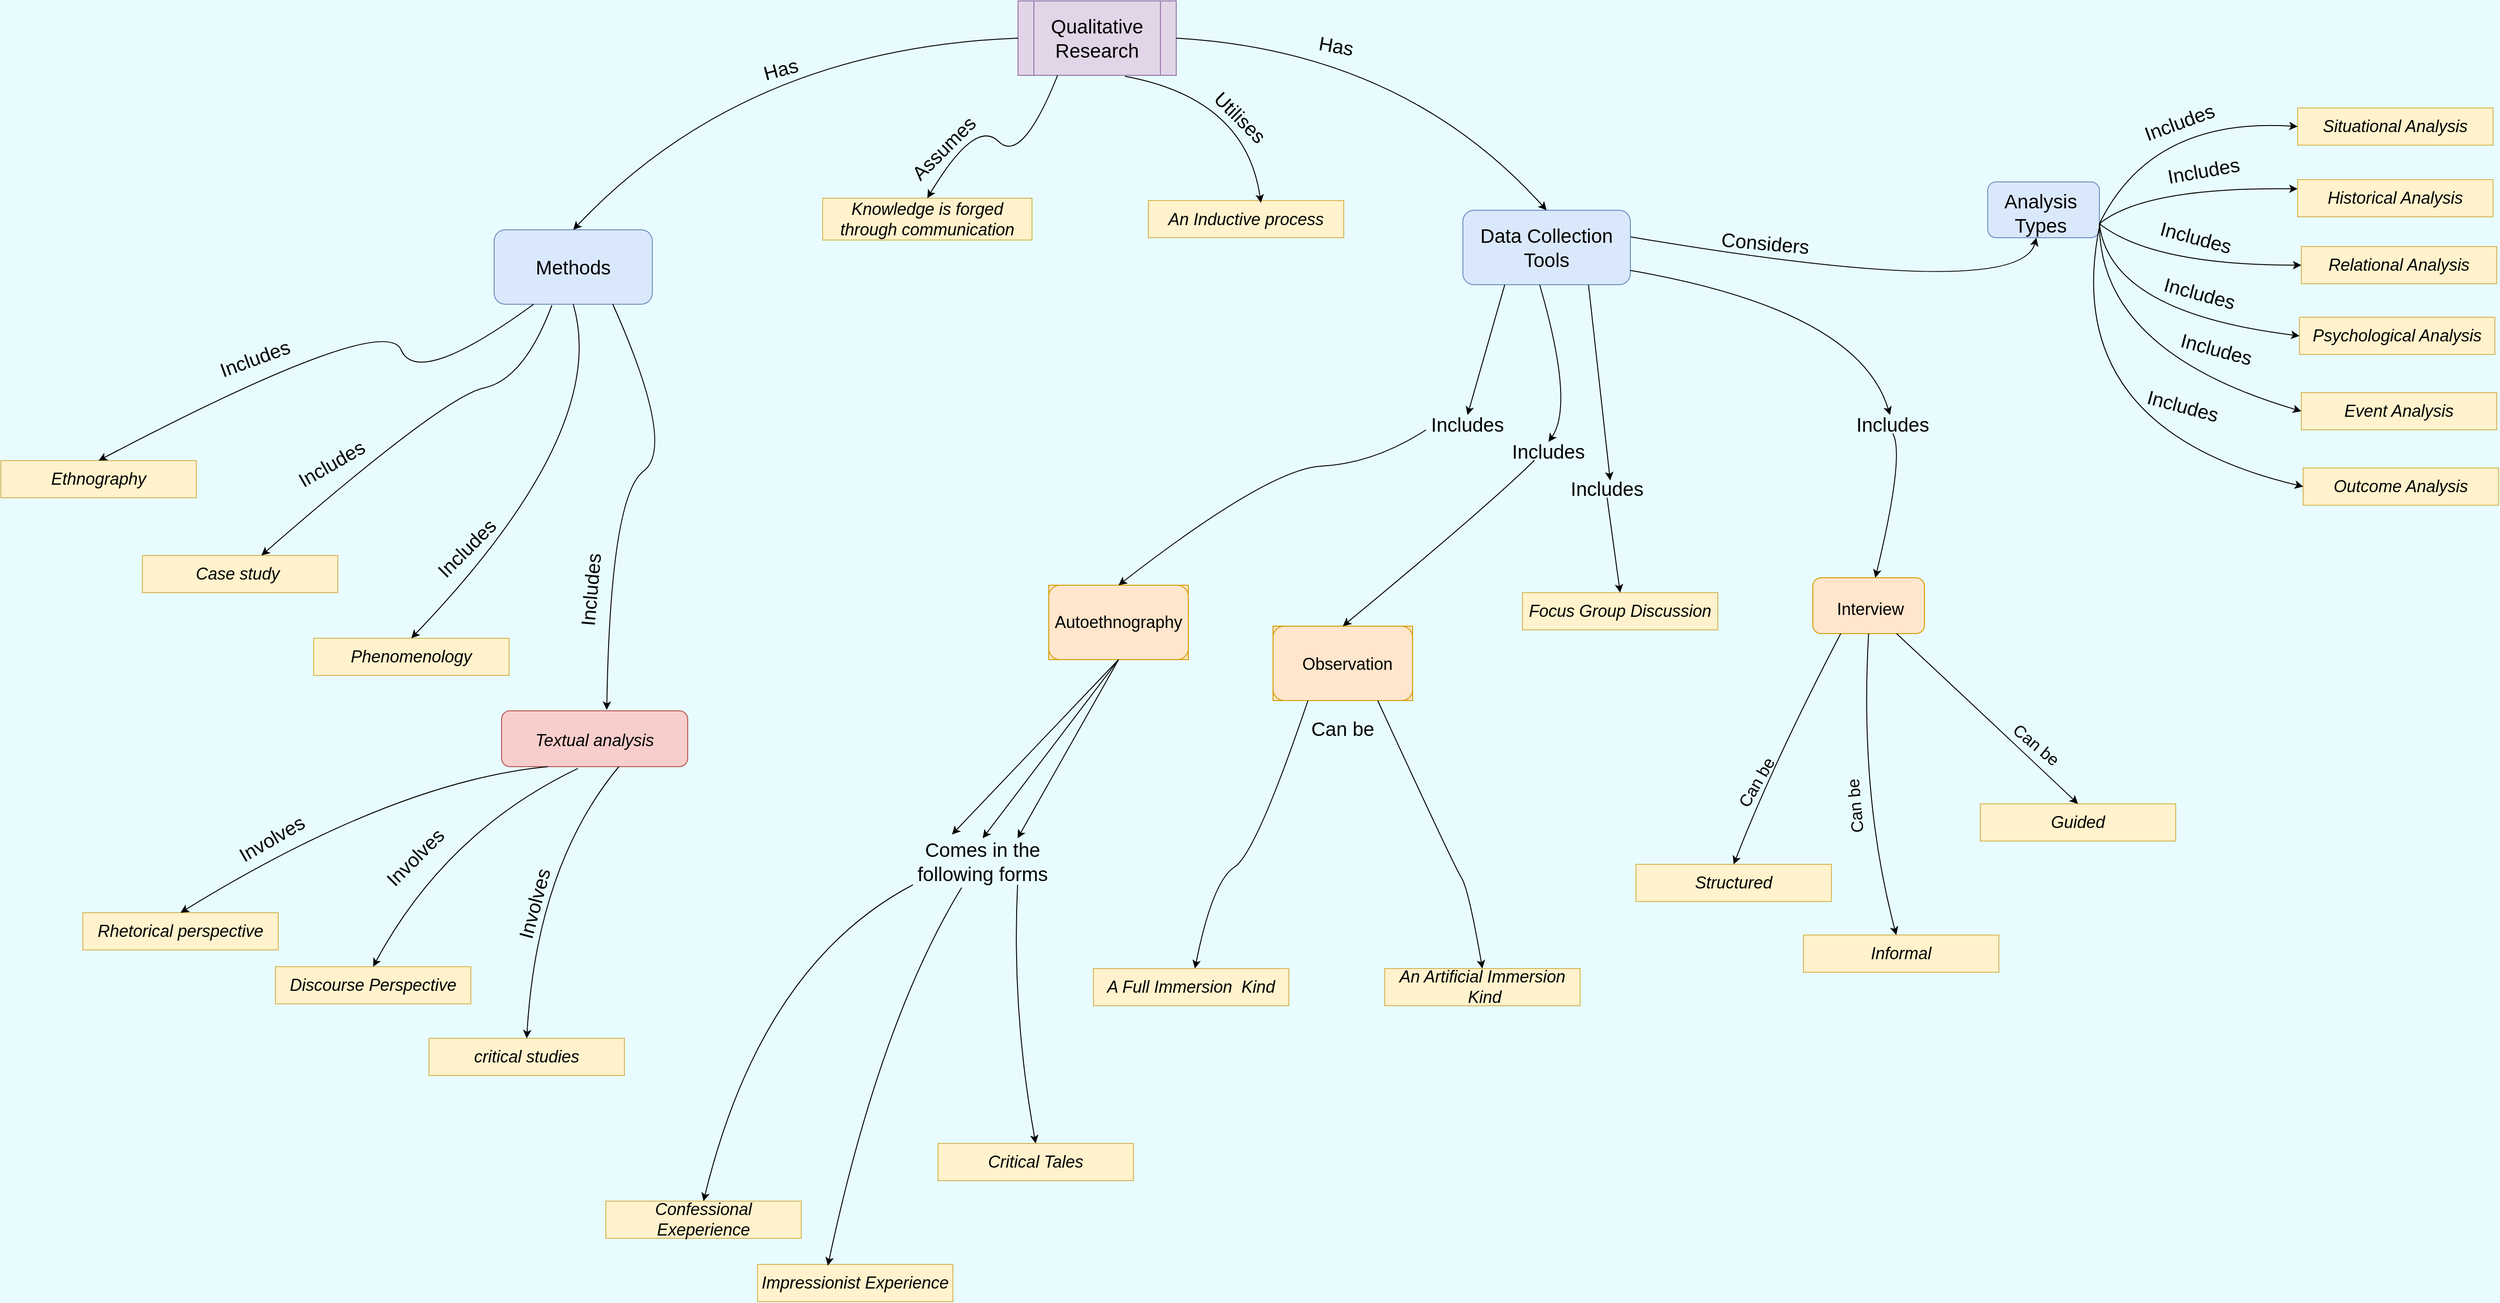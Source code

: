 <mxfile version="13.8.0" type="github">
  <diagram id="prtHgNgQTEPvFCAcTncT" name="Page-1">
    <mxGraphModel dx="3903" dy="2691" grid="0" gridSize="10" guides="1" tooltips="1" connect="1" arrows="1" fold="1" page="0" pageScale="1" pageWidth="827" pageHeight="1169" background="#E8FCFF" math="0" shadow="0">
      <root>
        <mxCell id="0" />
        <mxCell id="1" parent="0" />
        <mxCell id="x7IokjgZ8j4M0tge7vjj-8" value="&lt;font style=&quot;font-size: 21px;&quot;&gt;Has&lt;/font&gt;" style="text;html=1;align=center;verticalAlign=middle;whiteSpace=wrap;rounded=0;fontSize=21;rotation=-15;" vertex="1" parent="1">
          <mxGeometry x="-152" y="-447" width="40" height="20" as="geometry" />
        </mxCell>
        <mxCell id="x7IokjgZ8j4M0tge7vjj-9" value="&lt;font style=&quot;font-size: 21px;&quot;&gt;Has&lt;/font&gt;" style="text;html=1;align=center;verticalAlign=middle;whiteSpace=wrap;rounded=0;fontSize=21;rotation=10;" vertex="1" parent="1">
          <mxGeometry x="445" y="-472" width="40" height="20" as="geometry" />
        </mxCell>
        <mxCell id="x7IokjgZ8j4M0tge7vjj-19" value="&lt;font style=&quot;font-size: 21px;&quot;&gt;Assumes&lt;/font&gt;" style="text;html=1;align=center;verticalAlign=middle;whiteSpace=wrap;rounded=0;fontSize=21;rotation=-45;" vertex="1" parent="1">
          <mxGeometry x="3" y="-362" width="80" height="20" as="geometry" />
        </mxCell>
        <mxCell id="x7IokjgZ8j4M0tge7vjj-20" value="&lt;font style=&quot;font-size: 18px&quot;&gt;&lt;i&gt;Knowledge is forged &lt;br&gt;through&amp;nbsp;communication&lt;/i&gt;&lt;/font&gt;" style="text;html=1;strokeColor=#d6b656;fillColor=#fff2cc;align=center;verticalAlign=middle;whiteSpace=wrap;rounded=0;" vertex="1" parent="1">
          <mxGeometry x="-87" y="-298" width="225" height="45" as="geometry" />
        </mxCell>
        <mxCell id="x7IokjgZ8j4M0tge7vjj-23" value="&lt;font style=&quot;font-size: 21px;&quot;&gt;Utilises&lt;/font&gt;" style="text;html=1;align=center;verticalAlign=middle;whiteSpace=wrap;rounded=0;fontSize=21;rotation=45;" vertex="1" parent="1">
          <mxGeometry x="327" y="-395" width="70" height="20" as="geometry" />
        </mxCell>
        <mxCell id="x7IokjgZ8j4M0tge7vjj-24" value="&lt;font style=&quot;font-size: 18px;&quot;&gt;An Inductive process&lt;/font&gt;" style="text;html=1;strokeColor=#d6b656;fillColor=#fff2cc;align=center;verticalAlign=middle;whiteSpace=wrap;rounded=0;fontStyle=2;fontSize=18;" vertex="1" parent="1">
          <mxGeometry x="263" y="-295.5" width="210" height="40" as="geometry" />
        </mxCell>
        <mxCell id="x7IokjgZ8j4M0tge7vjj-25" value="&lt;font style=&quot;font-size: 18px&quot;&gt;Situational Analysis&lt;/font&gt;&lt;span style=&quot;color: rgba(0 , 0 , 0 , 0) ; font-family: monospace ; font-size: 0px ; font-style: normal&quot;&gt;%3CmxGraphModel%3E%3Croot%3E%3CmxCell%20id%3D%220%22%2F%3E%3CmxCell%20id%3D%221%22%20parent%3D%220%22%2F%3E%3CmxCell%20id%3D%222%22%20value%3D%22%26lt%3Bfont%20style%3D%26quot%3Bfont-size%3A%2018px%3B%26quot%3B%26gt%3BAn%20Inductive%20process%26lt%3B%2Ffont%26gt%3B%22%20style%3D%22text%3Bhtml%3D1%3BstrokeColor%3D%23d6b656%3BfillColor%3D%23fff2cc%3Balign%3Dcenter%3BverticalAlign%3Dmiddle%3BwhiteSpace%3Dwrap%3Brounded%3D0%3BfontStyle%3D2%3BfontSize%3D18%3B%22%20vertex%3D%221%22%20parent%3D%221%22%3E%3CmxGeometry%20x%3D%22580%22%20y%3D%22-125%22%20width%3D%22210%22%20height%3D%2240%22%20as%3D%22geometry%22%2F%3E%3C%2FmxCell%3E%3C%2Froot%3E%3C%2FmxGraphModel%3E&lt;/span&gt;" style="text;html=1;strokeColor=#d6b656;fillColor=#fff2cc;align=center;verticalAlign=middle;whiteSpace=wrap;rounded=0;fontStyle=2;fontSize=18;" vertex="1" parent="1">
          <mxGeometry x="1498" y="-395" width="210" height="40" as="geometry" />
        </mxCell>
        <mxCell id="x7IokjgZ8j4M0tge7vjj-26" value="&lt;font style=&quot;font-size: 18px&quot;&gt;Historical Analysis&lt;/font&gt;&lt;span style=&quot;color: rgba(0 , 0 , 0 , 0) ; font-family: monospace ; font-size: 0px ; font-style: normal&quot;&gt;%3CmxGraphModel%3E%3Croot%3E%3CmxCell%20id%3D%220%22%2F%3E%3CmxCell%20id%3D%221%22%20parent%3D%220%22%2F%3E%3CmxCell%20id%3D%222%22%20value%3D%22%26lt%3Bfont%20style%3D%26quot%3Bfont-size%3A%2018px%3B%26quot%3B%26gt%3BAn%20Inductive%20process%26lt%3B%2Ffont%26gt%3B%22%20style%3D%22text%3Bhtml%3D1%3BstrokeColor%3D%23d6b656%3BfillColor%3D%23fff2cc%3Balign%3Dcenter%3BverticalAlign%3Dmiddle%3BwhiteSpace%3Dwrap%3Brounded%3D0%3BfontStyle%3D2%3BfontSize%3D18%3B%22%20vertex%3D%221%22%20parent%3D%221%22%3E%3CmxGeometry%20x%3D%22580%22%20y%3D%22-125%22%20width%3D%22210%22%20height%3D%2240%22%20as%3D%22geometry%22%2F%3E%3C%2FmxCell%3E%3C%2Froot%3E%3C%2FmxGraphModel%3E&lt;/span&gt;" style="text;html=1;strokeColor=#d6b656;fillColor=#fff2cc;align=center;verticalAlign=middle;whiteSpace=wrap;rounded=0;fontStyle=2;fontSize=18;" vertex="1" parent="1">
          <mxGeometry x="1498" y="-318" width="210" height="40" as="geometry" />
        </mxCell>
        <mxCell id="x7IokjgZ8j4M0tge7vjj-27" value="&lt;font style=&quot;font-size: 18px&quot;&gt;Relational Analysis&lt;/font&gt;&lt;span style=&quot;color: rgba(0 , 0 , 0 , 0) ; font-family: monospace ; font-size: 0px ; font-style: normal&quot;&gt;%3CmxGraphModel%3E%3Croot%3E%3CmxCell%20id%3D%220%22%2F%3E%3CmxCell%20id%3D%221%22%20parent%3D%220%22%2F%3E%3CmxCell%20id%3D%222%22%20value%3D%22%26lt%3Bfont%20style%3D%26quot%3Bfont-size%3A%2018px%3B%26quot%3B%26gt%3BAn%20Inductive%20process%26lt%3B%2Ffont%26gt%3B%22%20style%3D%22text%3Bhtml%3D1%3BstrokeColor%3D%23d6b656%3BfillColor%3D%23fff2cc%3Balign%3Dcenter%3BverticalAlign%3Dmiddle%3BwhiteSpace%3Dwrap%3Brounded%3D0%3BfontStyle%3D2%3BfontSize%3D18%3B%22%20vertex%3D%221%22%20parent%3D%221%22%3E%3CmxGeometry%20x%3D%22580%22%20y%3D%22-125%22%20width%3D%22210%22%20height%3D%2240%22%20as%3D%22geometry%22%2F%3E%3C%2FmxCell%3E%3C%2Froot%3E%3C%2FmxGraphModel%3E&lt;/span&gt;" style="text;html=1;strokeColor=#d6b656;fillColor=#fff2cc;align=center;verticalAlign=middle;whiteSpace=wrap;rounded=0;fontStyle=2;fontSize=18;" vertex="1" parent="1">
          <mxGeometry x="1502" y="-246" width="210" height="40" as="geometry" />
        </mxCell>
        <mxCell id="x7IokjgZ8j4M0tge7vjj-28" value="&lt;font style=&quot;font-size: 18px&quot;&gt;Psychological Analysis&lt;/font&gt;&lt;span style=&quot;color: rgba(0 , 0 , 0 , 0) ; font-family: monospace ; font-size: 0px ; font-style: normal&quot;&gt;%3CmxGraphModel%3E%3Croot%3E%3CmxCell%20id%3D%220%22%2F%3E%3CmxCell%20id%3D%221%22%20parent%3D%220%22%2F%3E%3CmxCell%20id%3D%222%22%20value%3D%22%26lt%3Bfont%20style%3D%26quot%3Bfont-size%3A%2018px%3B%26quot%3B%26gt%3BAn%20Inductive%20process%26lt%3B%2Ffont%26gt%3B%22%20style%3D%22text%3Bhtml%3D1%3BstrokeColor%3D%23d6b656%3BfillColor%3D%23fff2cc%3Balign%3Dcenter%3BverticalAlign%3Dmiddle%3BwhiteSpace%3Dwrap%3Brounded%3D0%3BfontStyle%3D2%3BfontSize%3D18%3B%22%20vertex%3D%221%22%20parent%3D%221%22%3E%3CmxGeometry%20x%3D%22580%22%20y%3D%22-125%22%20width%3D%22210%22%20height%3D%2240%22%20as%3D%22geometry%22%2F%3E%3C%2FmxCell%3E%3C%2Froot%3E%3C%2FmxGraphModel%3E&lt;/span&gt;" style="text;html=1;strokeColor=#d6b656;fillColor=#fff2cc;align=center;verticalAlign=middle;whiteSpace=wrap;rounded=0;fontStyle=2;fontSize=18;" vertex="1" parent="1">
          <mxGeometry x="1500" y="-170" width="210" height="40" as="geometry" />
        </mxCell>
        <mxCell id="x7IokjgZ8j4M0tge7vjj-33" value="&lt;font style=&quot;font-size: 21px;&quot;&gt;Considers&lt;/font&gt;" style="text;html=1;align=center;verticalAlign=middle;whiteSpace=wrap;rounded=0;fontSize=21;rotation=5;" vertex="1" parent="1">
          <mxGeometry x="881" y="-260" width="90" height="20" as="geometry" />
        </mxCell>
        <mxCell id="x7IokjgZ8j4M0tge7vjj-35" value="&lt;font style=&quot;font-size: 18px&quot;&gt;Event Analysis&lt;/font&gt;&lt;span style=&quot;color: rgba(0 , 0 , 0 , 0) ; font-family: monospace ; font-size: 0px ; font-style: normal&quot;&gt;%3CmxGraphModel%3E%3Croot%3E%3CmxCell%20id%3D%220%22%2F%3E%3CmxCell%20id%3D%221%22%20parent%3D%220%22%2F%3E%3CmxCell%20id%3D%222%22%20value%3D%22%26lt%3Bfont%20style%3D%26quot%3Bfont-size%3A%2018px%3B%26quot%3B%26gt%3BAn%20Inductive%20process%26lt%3B%2Ffont%26gt%3B%22%20style%3D%22text%3Bhtml%3D1%3BstrokeColor%3D%23d6b656%3BfillColor%3D%23fff2cc%3Balign%3Dcenter%3BverticalAlign%3Dmiddle%3BwhiteSpace%3Dwrap%3Brounded%3D0%3BfontStyle%3D2%3BfontSize%3D18%3B%22%20vertex%3D%221%22%20parent%3D%221%22%3E%3CmxGeometry%20x%3D%22580%22%20y%3D%22-125%22%20width%3D%22210%22%20height%3D%2240%22%20as%3D%22geometry%22%2F%3E%3C%2FmxCell%3E%3C%2Froot%3E%3C%2FmxGraphModel%3E&lt;/span&gt;" style="text;html=1;strokeColor=#d6b656;fillColor=#fff2cc;align=center;verticalAlign=middle;whiteSpace=wrap;rounded=0;fontStyle=2;fontSize=18;" vertex="1" parent="1">
          <mxGeometry x="1502" y="-89" width="210" height="40" as="geometry" />
        </mxCell>
        <mxCell id="x7IokjgZ8j4M0tge7vjj-36" value="&lt;font style=&quot;font-size: 18px&quot;&gt;Outcome Analysis&lt;/font&gt;&lt;span style=&quot;color: rgba(0 , 0 , 0 , 0) ; font-family: monospace ; font-size: 0px ; font-style: normal&quot;&gt;%3CmxGraphModel%3E%3Croot%3E%3CmxCell%20id%3D%220%22%2F%3E%3CmxCell%20id%3D%221%22%20parent%3D%220%22%2F%3E%3CmxCell%20id%3D%222%22%20value%3D%22%26lt%3Bfont%20style%3D%26quot%3Bfont-size%3A%2018px%3B%26quot%3B%26gt%3BAn%20Inductive%20process%26lt%3B%2Ffont%26gt%3B%22%20style%3D%22text%3Bhtml%3D1%3BstrokeColor%3D%23d6b656%3BfillColor%3D%23fff2cc%3Balign%3Dcenter%3BverticalAlign%3Dmiddle%3BwhiteSpace%3Dwrap%3Brounded%3D0%3BfontStyle%3D2%3BfontSize%3D18%3B%22%20vertex%3D%221%22%20parent%3D%221%22%3E%3CmxGeometry%20x%3D%22580%22%20y%3D%22-125%22%20width%3D%22210%22%20height%3D%2240%22%20as%3D%22geometry%22%2F%3E%3C%2FmxCell%3E%3C%2Froot%3E%3C%2FmxGraphModel%3E&lt;/span&gt;" style="text;html=1;strokeColor=#d6b656;fillColor=#fff2cc;align=center;verticalAlign=middle;whiteSpace=wrap;rounded=0;fontStyle=2;fontSize=18;" vertex="1" parent="1">
          <mxGeometry x="1504" y="-8" width="210" height="40" as="geometry" />
        </mxCell>
        <mxCell id="x7IokjgZ8j4M0tge7vjj-43" value="" style="group" vertex="1" connectable="0" parent="1">
          <mxGeometry x="-440" y="-264" width="170" height="80" as="geometry" />
        </mxCell>
        <mxCell id="x7IokjgZ8j4M0tge7vjj-12" value="" style="rounded=1;whiteSpace=wrap;html=1;fillColor=#dae8fc;strokeColor=#6c8ebf;" vertex="1" parent="x7IokjgZ8j4M0tge7vjj-43">
          <mxGeometry width="170" height="80" as="geometry" />
        </mxCell>
        <mxCell id="x7IokjgZ8j4M0tge7vjj-10" value="&lt;span style=&quot;font-size: 21px&quot;&gt;Methods&lt;/span&gt;" style="text;html=1;strokeColor=none;fillColor=none;align=center;verticalAlign=middle;whiteSpace=wrap;rounded=0;" vertex="1" parent="x7IokjgZ8j4M0tge7vjj-43">
          <mxGeometry y="15" width="170" height="50" as="geometry" />
        </mxCell>
        <mxCell id="x7IokjgZ8j4M0tge7vjj-44" value="" style="group" vertex="1" connectable="0" parent="1">
          <mxGeometry x="601" y="-285" width="180" height="80" as="geometry" />
        </mxCell>
        <mxCell id="x7IokjgZ8j4M0tge7vjj-4" value="" style="rounded=1;whiteSpace=wrap;html=1;fillColor=#dae8fc;strokeColor=#6c8ebf;" vertex="1" parent="x7IokjgZ8j4M0tge7vjj-44">
          <mxGeometry width="180" height="80" as="geometry" />
        </mxCell>
        <mxCell id="x7IokjgZ8j4M0tge7vjj-11" value="&lt;span style=&quot;font-size: 21px&quot;&gt;Data Collection Tools&lt;/span&gt;" style="text;html=1;strokeColor=none;fillColor=none;align=center;verticalAlign=middle;whiteSpace=wrap;rounded=0;" vertex="1" parent="x7IokjgZ8j4M0tge7vjj-44">
          <mxGeometry x="5" y="15" width="170" height="50" as="geometry" />
        </mxCell>
        <mxCell id="x7IokjgZ8j4M0tge7vjj-52" value="" style="group" vertex="1" connectable="0" parent="1">
          <mxGeometry x="146" y="118" width="170" height="80" as="geometry" />
        </mxCell>
        <mxCell id="x7IokjgZ8j4M0tge7vjj-123" value="" style="rounded=0;whiteSpace=wrap;html=1;fontSize=21;fillColor=#ffe6cc;strokeColor=#d79b00;" vertex="1" parent="x7IokjgZ8j4M0tge7vjj-52">
          <mxGeometry x="10" width="150" height="80" as="geometry" />
        </mxCell>
        <mxCell id="x7IokjgZ8j4M0tge7vjj-42" value="" style="rounded=1;whiteSpace=wrap;html=1;fontSize=18;fillColor=#ffe6cc;strokeColor=#d79b00;" vertex="1" parent="x7IokjgZ8j4M0tge7vjj-52">
          <mxGeometry x="10" width="150" height="80" as="geometry" />
        </mxCell>
        <mxCell id="x7IokjgZ8j4M0tge7vjj-51" value="&lt;font size=&quot;4&quot;&gt;Autoethnography&lt;/font&gt;" style="text;html=1;strokeColor=none;fillColor=none;align=center;verticalAlign=middle;whiteSpace=wrap;rounded=0;" vertex="1" parent="x7IokjgZ8j4M0tge7vjj-52">
          <mxGeometry y="17.5" width="170" height="45" as="geometry" />
        </mxCell>
        <mxCell id="x7IokjgZ8j4M0tge7vjj-53" value="" style="group;fillColor=#ffe6cc;strokeColor=#d79b00;" vertex="1" connectable="0" parent="1">
          <mxGeometry x="397" y="162" width="150" height="80" as="geometry" />
        </mxCell>
        <mxCell id="x7IokjgZ8j4M0tge7vjj-118" value="" style="rounded=1;whiteSpace=wrap;html=1;fontSize=21;fillColor=#ffe6cc;strokeColor=#d79b00;" vertex="1" parent="x7IokjgZ8j4M0tge7vjj-53">
          <mxGeometry width="150" height="80" as="geometry" />
        </mxCell>
        <mxCell id="x7IokjgZ8j4M0tge7vjj-121" value="&lt;font size=&quot;4&quot;&gt;Observation&lt;/font&gt;" style="text;html=1;strokeColor=none;fillColor=none;align=center;verticalAlign=middle;whiteSpace=wrap;rounded=0;" vertex="1" parent="x7IokjgZ8j4M0tge7vjj-53">
          <mxGeometry x="9.691" y="17.497" width="140.309" height="46.667" as="geometry" />
        </mxCell>
        <mxCell id="x7IokjgZ8j4M0tge7vjj-65" value="&lt;font style=&quot;font-size: 21px;&quot;&gt;Includes&lt;/font&gt;" style="text;html=1;align=center;verticalAlign=middle;whiteSpace=wrap;rounded=0;fontSize=21;rotation=-20;" vertex="1" parent="1">
          <mxGeometry x="-737.25" y="-142.13" width="80" height="33" as="geometry" />
        </mxCell>
        <mxCell id="x7IokjgZ8j4M0tge7vjj-68" value="Informal" style="text;html=1;strokeColor=#d6b656;fillColor=#fff2cc;align=center;verticalAlign=middle;whiteSpace=wrap;rounded=0;fontStyle=2;fontSize=18;" vertex="1" parent="1">
          <mxGeometry x="967" y="494" width="210" height="40" as="geometry" />
        </mxCell>
        <mxCell id="x7IokjgZ8j4M0tge7vjj-69" value="Structured" style="text;html=1;strokeColor=#d6b656;fillColor=#fff2cc;align=center;verticalAlign=middle;whiteSpace=wrap;rounded=0;fontStyle=2;fontSize=18;" vertex="1" parent="1">
          <mxGeometry x="787" y="418" width="210" height="40" as="geometry" />
        </mxCell>
        <mxCell id="x7IokjgZ8j4M0tge7vjj-70" value="Guided" style="text;html=1;strokeColor=#d6b656;fillColor=#fff2cc;align=center;verticalAlign=middle;whiteSpace=wrap;rounded=0;fontStyle=2;fontSize=18;" vertex="1" parent="1">
          <mxGeometry x="1157" y="353" width="210" height="40" as="geometry" />
        </mxCell>
        <mxCell id="x7IokjgZ8j4M0tge7vjj-75" value="&lt;font style=&quot;font-size: 18px&quot;&gt;Can be&lt;/font&gt;" style="text;html=1;align=center;verticalAlign=middle;whiteSpace=wrap;rounded=0;rotation=-60;" vertex="1" parent="1">
          <mxGeometry x="877" y="320" width="80" height="20" as="geometry" />
        </mxCell>
        <mxCell id="x7IokjgZ8j4M0tge7vjj-79" value="Focus Group Discussion" style="text;html=1;strokeColor=#d6b656;fillColor=#fff2cc;align=center;verticalAlign=middle;whiteSpace=wrap;rounded=0;fontStyle=2;fontSize=18;" vertex="1" parent="1">
          <mxGeometry x="665" y="126" width="210" height="40" as="geometry" />
        </mxCell>
        <mxCell id="x7IokjgZ8j4M0tge7vjj-82" value="A Full Immersion &amp;nbsp;Kind" style="text;html=1;strokeColor=#d6b656;fillColor=#fff2cc;align=center;verticalAlign=middle;whiteSpace=wrap;rounded=0;fontStyle=2;fontSize=18;" vertex="1" parent="1">
          <mxGeometry x="204" y="530" width="210" height="40" as="geometry" />
        </mxCell>
        <mxCell id="x7IokjgZ8j4M0tge7vjj-83" value="An Artificial Immersion &amp;nbsp;Kind" style="text;html=1;strokeColor=#d6b656;fillColor=#fff2cc;align=center;verticalAlign=middle;whiteSpace=wrap;rounded=0;fontStyle=2;fontSize=18;" vertex="1" parent="1">
          <mxGeometry x="517" y="530" width="210" height="40" as="geometry" />
        </mxCell>
        <mxCell id="x7IokjgZ8j4M0tge7vjj-86" value="&lt;font style=&quot;font-size: 21px;&quot;&gt;Can be&lt;/font&gt;" style="text;html=1;align=center;verticalAlign=middle;whiteSpace=wrap;rounded=0;fontSize=21;" vertex="1" parent="1">
          <mxGeometry x="432" y="262" width="80" height="20" as="geometry" />
        </mxCell>
        <mxCell id="x7IokjgZ8j4M0tge7vjj-87" value="Confessional Exeperience" style="text;html=1;strokeColor=#d6b656;fillColor=#fff2cc;align=center;verticalAlign=middle;whiteSpace=wrap;rounded=0;fontStyle=2;fontSize=18;" vertex="1" parent="1">
          <mxGeometry x="-320" y="780" width="210" height="40" as="geometry" />
        </mxCell>
        <mxCell id="x7IokjgZ8j4M0tge7vjj-88" value="Critical Tales" style="text;html=1;strokeColor=#d6b656;fillColor=#fff2cc;align=center;verticalAlign=middle;whiteSpace=wrap;rounded=0;fontStyle=2;fontSize=18;" vertex="1" parent="1">
          <mxGeometry x="37" y="718" width="210" height="40" as="geometry" />
        </mxCell>
        <mxCell id="x7IokjgZ8j4M0tge7vjj-89" value="Impressionist Experience" style="text;html=1;strokeColor=#d6b656;fillColor=#fff2cc;align=center;verticalAlign=middle;whiteSpace=wrap;rounded=0;fontStyle=2;fontSize=18;" vertex="1" parent="1">
          <mxGeometry x="-157" y="848" width="210" height="40" as="geometry" />
        </mxCell>
        <mxCell id="x7IokjgZ8j4M0tge7vjj-97" value="Ethnography" style="text;html=1;strokeColor=#d6b656;fillColor=#fff2cc;align=center;verticalAlign=middle;whiteSpace=wrap;rounded=0;fontStyle=2;fontSize=18;" vertex="1" parent="1">
          <mxGeometry x="-970" y="-16" width="210" height="40" as="geometry" />
        </mxCell>
        <mxCell id="x7IokjgZ8j4M0tge7vjj-98" value="&lt;div&gt;Case study&amp;nbsp;&lt;/div&gt;" style="text;html=1;strokeColor=#d6b656;fillColor=#fff2cc;align=center;verticalAlign=middle;whiteSpace=wrap;rounded=0;fontStyle=2;fontSize=18;" vertex="1" parent="1">
          <mxGeometry x="-818" y="86" width="210" height="40" as="geometry" />
        </mxCell>
        <mxCell id="x7IokjgZ8j4M0tge7vjj-99" value="Phenomenology" style="text;html=1;strokeColor=#d6b656;fillColor=#fff2cc;align=center;verticalAlign=middle;whiteSpace=wrap;rounded=0;fontStyle=2;fontSize=18;" vertex="1" parent="1">
          <mxGeometry x="-634" y="175" width="210" height="40" as="geometry" />
        </mxCell>
        <mxCell id="x7IokjgZ8j4M0tge7vjj-105" value="&lt;div&gt;Rhetorical perspective&lt;/div&gt;" style="text;html=1;strokeColor=#d6b656;fillColor=#fff2cc;align=center;verticalAlign=middle;whiteSpace=wrap;rounded=0;fontStyle=2;fontSize=18;" vertex="1" parent="1">
          <mxGeometry x="-882" y="470" width="210" height="40" as="geometry" />
        </mxCell>
        <mxCell id="x7IokjgZ8j4M0tge7vjj-107" value="&lt;div&gt;critical studies&lt;/div&gt;" style="text;html=1;strokeColor=#d6b656;fillColor=#fff2cc;align=center;verticalAlign=middle;whiteSpace=wrap;rounded=0;fontStyle=2;fontSize=18;" vertex="1" parent="1">
          <mxGeometry x="-510" y="605" width="210" height="40" as="geometry" />
        </mxCell>
        <mxCell id="x7IokjgZ8j4M0tge7vjj-110" value="&lt;div&gt;Discourse Perspective&lt;/div&gt;" style="text;html=1;strokeColor=#d6b656;fillColor=#fff2cc;align=center;verticalAlign=middle;whiteSpace=wrap;rounded=0;fontStyle=2;fontSize=18;" vertex="1" parent="1">
          <mxGeometry x="-675" y="528" width="210" height="40" as="geometry" />
        </mxCell>
        <mxCell id="x7IokjgZ8j4M0tge7vjj-117" value="&lt;font style=&quot;font-size: 21px&quot;&gt;Involves&lt;/font&gt;" style="text;html=1;align=center;verticalAlign=middle;whiteSpace=wrap;rounded=0;fontSize=21;rotation=-30;" vertex="1" parent="1">
          <mxGeometry x="-734" y="380" width="110" height="20" as="geometry" />
        </mxCell>
        <mxCell id="x7IokjgZ8j4M0tge7vjj-126" value="" style="group" vertex="1" connectable="0" parent="1">
          <mxGeometry x="123" y="-510" width="170" height="80" as="geometry" />
        </mxCell>
        <mxCell id="x7IokjgZ8j4M0tge7vjj-14" value="" style="shape=process;whiteSpace=wrap;html=1;backgroundOutline=1;fillColor=#e1d5e7;strokeColor=#9673a6;" vertex="1" parent="x7IokjgZ8j4M0tge7vjj-126">
          <mxGeometry width="170" height="80" as="geometry" />
        </mxCell>
        <mxCell id="x7IokjgZ8j4M0tge7vjj-5" value="&lt;span style=&quot;font-size: 21px&quot;&gt;Qualitative&lt;/span&gt;&lt;br style=&quot;font-size: 21px&quot;&gt;&lt;span style=&quot;font-size: 21px&quot;&gt;Research&lt;/span&gt;" style="text;html=1;strokeColor=none;fillColor=none;align=center;verticalAlign=middle;whiteSpace=wrap;rounded=0;" vertex="1" parent="x7IokjgZ8j4M0tge7vjj-126">
          <mxGeometry y="15" width="170" height="50" as="geometry" />
        </mxCell>
        <mxCell id="x7IokjgZ8j4M0tge7vjj-137" value="" style="curved=1;endArrow=classic;html=1;fontSize=21;exitX=0;exitY=0.5;exitDx=0;exitDy=0;entryX=0.5;entryY=0;entryDx=0;entryDy=0;" edge="1" parent="1" source="x7IokjgZ8j4M0tge7vjj-5" target="x7IokjgZ8j4M0tge7vjj-12">
          <mxGeometry width="50" height="50" relative="1" as="geometry">
            <mxPoint x="-171" y="-409" as="sourcePoint" />
            <mxPoint x="-121" y="-459" as="targetPoint" />
            <Array as="points">
              <mxPoint x="-171" y="-459" />
            </Array>
          </mxGeometry>
        </mxCell>
        <mxCell id="x7IokjgZ8j4M0tge7vjj-138" value="" style="curved=1;endArrow=classic;html=1;fontSize=21;exitX=1;exitY=0.5;exitDx=0;exitDy=0;entryX=0.5;entryY=0;entryDx=0;entryDy=0;" edge="1" parent="1" source="x7IokjgZ8j4M0tge7vjj-5" target="x7IokjgZ8j4M0tge7vjj-4">
          <mxGeometry width="50" height="50" relative="1" as="geometry">
            <mxPoint x="537" y="-406" as="sourcePoint" />
            <mxPoint x="587" y="-456" as="targetPoint" />
            <Array as="points">
              <mxPoint x="537" y="-456" />
            </Array>
          </mxGeometry>
        </mxCell>
        <mxCell id="x7IokjgZ8j4M0tge7vjj-140" value="" style="curved=1;endArrow=classic;html=1;fontSize=21;exitX=0.25;exitY=1;exitDx=0;exitDy=0;entryX=0.5;entryY=0;entryDx=0;entryDy=0;" edge="1" parent="1" source="x7IokjgZ8j4M0tge7vjj-14" target="x7IokjgZ8j4M0tge7vjj-20">
          <mxGeometry width="50" height="50" relative="1" as="geometry">
            <mxPoint x="77" y="-334" as="sourcePoint" />
            <mxPoint x="127" y="-384" as="targetPoint" />
            <Array as="points">
              <mxPoint x="127" y="-334" />
              <mxPoint x="77" y="-384" />
            </Array>
          </mxGeometry>
        </mxCell>
        <mxCell id="x7IokjgZ8j4M0tge7vjj-141" value="" style="curved=1;endArrow=classic;html=1;fontSize=21;exitX=0.676;exitY=1.013;exitDx=0;exitDy=0;exitPerimeter=0;entryX=0.576;entryY=0.063;entryDx=0;entryDy=0;entryPerimeter=0;" edge="1" parent="1" source="x7IokjgZ8j4M0tge7vjj-14" target="x7IokjgZ8j4M0tge7vjj-24">
          <mxGeometry width="50" height="50" relative="1" as="geometry">
            <mxPoint x="313" y="-348" as="sourcePoint" />
            <mxPoint x="363" y="-398" as="targetPoint" />
            <Array as="points">
              <mxPoint x="368" y="-405" />
            </Array>
          </mxGeometry>
        </mxCell>
        <mxCell id="x7IokjgZ8j4M0tge7vjj-145" value="" style="curved=1;endArrow=classic;html=1;fontSize=21;exitX=0.25;exitY=1;exitDx=0;exitDy=0;entryX=0.5;entryY=0;entryDx=0;entryDy=0;" edge="1" parent="1" source="x7IokjgZ8j4M0tge7vjj-12" target="x7IokjgZ8j4M0tge7vjj-97">
          <mxGeometry width="50" height="50" relative="1" as="geometry">
            <mxPoint x="-485" y="-56" as="sourcePoint" />
            <mxPoint x="-435" y="-106" as="targetPoint" />
            <Array as="points">
              <mxPoint x="-522" y="-93" />
              <mxPoint x="-558" y="-177" />
            </Array>
          </mxGeometry>
        </mxCell>
        <mxCell id="x7IokjgZ8j4M0tge7vjj-146" value="" style="curved=1;endArrow=classic;html=1;fontSize=21;exitX=0.365;exitY=1.013;exitDx=0;exitDy=0;exitPerimeter=0;" edge="1" parent="1" source="x7IokjgZ8j4M0tge7vjj-12" target="x7IokjgZ8j4M0tge7vjj-98">
          <mxGeometry width="50" height="50" relative="1" as="geometry">
            <mxPoint x="-307" y="-24" as="sourcePoint" />
            <mxPoint x="-257" y="-74" as="targetPoint" />
            <Array as="points">
              <mxPoint x="-408" y="-103" />
              <mxPoint x="-494" y="-85" />
            </Array>
          </mxGeometry>
        </mxCell>
        <mxCell id="x7IokjgZ8j4M0tge7vjj-147" value="" style="curved=1;endArrow=classic;html=1;fontSize=21;exitX=0.5;exitY=1;exitDx=0;exitDy=0;entryX=0.5;entryY=0;entryDx=0;entryDy=0;" edge="1" parent="1" source="x7IokjgZ8j4M0tge7vjj-12" target="x7IokjgZ8j4M0tge7vjj-99">
          <mxGeometry width="50" height="50" relative="1" as="geometry">
            <mxPoint x="-315" y="2" as="sourcePoint" />
            <mxPoint x="-265" y="-48" as="targetPoint" />
            <Array as="points">
              <mxPoint x="-315" y="-48" />
            </Array>
          </mxGeometry>
        </mxCell>
        <mxCell id="x7IokjgZ8j4M0tge7vjj-148" value="" style="curved=1;endArrow=classic;html=1;fontSize=21;exitX=0.75;exitY=1;exitDx=0;exitDy=0;entryX=0.5;entryY=0;entryDx=0;entryDy=0;" edge="1" parent="1" source="x7IokjgZ8j4M0tge7vjj-12">
          <mxGeometry width="50" height="50" relative="1" as="geometry">
            <mxPoint x="-315" y="72" as="sourcePoint" />
            <mxPoint x="-319" y="252" as="targetPoint" />
            <Array as="points">
              <mxPoint x="-244" y="-31" />
              <mxPoint x="-315" y="22" />
            </Array>
          </mxGeometry>
        </mxCell>
        <mxCell id="x7IokjgZ8j4M0tge7vjj-151" value="&lt;span style=&quot;font-size: 18px ; font-style: italic&quot;&gt;Textual analysis&lt;/span&gt;" style="rounded=1;whiteSpace=wrap;html=1;fontSize=21;fillColor=#f8cecc;strokeColor=#b85450;" vertex="1" parent="1">
          <mxGeometry x="-432" y="253" width="200" height="60" as="geometry" />
        </mxCell>
        <mxCell id="x7IokjgZ8j4M0tge7vjj-152" value="" style="curved=1;endArrow=classic;html=1;fontSize=21;exitX=0.25;exitY=1;exitDx=0;exitDy=0;entryX=0.5;entryY=0;entryDx=0;entryDy=0;" edge="1" parent="1" source="x7IokjgZ8j4M0tge7vjj-151" target="x7IokjgZ8j4M0tge7vjj-105">
          <mxGeometry width="50" height="50" relative="1" as="geometry">
            <mxPoint x="-471" y="426" as="sourcePoint" />
            <mxPoint x="-421" y="376" as="targetPoint" />
            <Array as="points">
              <mxPoint x="-548" y="329" />
            </Array>
          </mxGeometry>
        </mxCell>
        <mxCell id="x7IokjgZ8j4M0tge7vjj-153" value="" style="curved=1;endArrow=classic;html=1;fontSize=21;exitX=0.41;exitY=1.033;exitDx=0;exitDy=0;exitPerimeter=0;entryX=0.5;entryY=0;entryDx=0;entryDy=0;" edge="1" parent="1" source="x7IokjgZ8j4M0tge7vjj-151" target="x7IokjgZ8j4M0tge7vjj-110">
          <mxGeometry width="50" height="50" relative="1" as="geometry">
            <mxPoint x="-268" y="383" as="sourcePoint" />
            <mxPoint x="-558" y="507" as="targetPoint" />
            <Array as="points">
              <mxPoint x="-492" y="383" />
            </Array>
          </mxGeometry>
        </mxCell>
        <mxCell id="x7IokjgZ8j4M0tge7vjj-154" value="" style="curved=1;endArrow=classic;html=1;fontSize=21;exitX=0.63;exitY=1;exitDx=0;exitDy=0;exitPerimeter=0;entryX=0.5;entryY=0;entryDx=0;entryDy=0;" edge="1" parent="1" source="x7IokjgZ8j4M0tge7vjj-151" target="x7IokjgZ8j4M0tge7vjj-107">
          <mxGeometry width="50" height="50" relative="1" as="geometry">
            <mxPoint x="-252" y="351" as="sourcePoint" />
            <mxPoint x="-517" y="564.02" as="targetPoint" />
            <Array as="points">
              <mxPoint x="-394" y="419.02" />
            </Array>
          </mxGeometry>
        </mxCell>
        <mxCell id="x7IokjgZ8j4M0tge7vjj-165" value="" style="curved=1;endArrow=classic;html=1;fontSize=21;entryX=0.5;entryY=0;entryDx=0;entryDy=0;exitX=0.364;exitY=0.98;exitDx=0;exitDy=0;exitPerimeter=0;" edge="1" parent="1" source="x7IokjgZ8j4M0tge7vjj-210" target="x7IokjgZ8j4M0tge7vjj-118">
          <mxGeometry width="50" height="50" relative="1" as="geometry">
            <mxPoint x="597" y="27" as="sourcePoint" />
            <mxPoint x="845" y="-76" as="targetPoint" />
            <Array as="points">
              <mxPoint x="628" y="33" />
            </Array>
          </mxGeometry>
        </mxCell>
        <mxCell id="x7IokjgZ8j4M0tge7vjj-166" value="" style="curved=1;endArrow=classic;html=1;fontSize=21;entryX=0.5;entryY=0;entryDx=0;entryDy=0;exitX=0.5;exitY=1;exitDx=0;exitDy=0;" edge="1" parent="1" source="x7IokjgZ8j4M0tge7vjj-212" target="x7IokjgZ8j4M0tge7vjj-79">
          <mxGeometry width="50" height="50" relative="1" as="geometry">
            <mxPoint x="824" y="-35" as="sourcePoint" />
            <mxPoint x="1031.04" y="-34.02" as="targetPoint" />
            <Array as="points" />
          </mxGeometry>
        </mxCell>
        <mxCell id="x7IokjgZ8j4M0tge7vjj-167" value="" style="curved=1;endArrow=classic;html=1;fontSize=21;exitX=0.5;exitY=1;exitDx=0;exitDy=0;" edge="1" parent="1" source="x7IokjgZ8j4M0tge7vjj-215" target="x7IokjgZ8j4M0tge7vjj-172">
          <mxGeometry width="50" height="50" relative="1" as="geometry">
            <mxPoint x="1024" y="-196" as="sourcePoint" />
            <mxPoint x="1045" y="192" as="targetPoint" />
            <Array as="points">
              <mxPoint x="1076" y="-22" />
            </Array>
          </mxGeometry>
        </mxCell>
        <mxCell id="x7IokjgZ8j4M0tge7vjj-172" value="" style="rounded=1;whiteSpace=wrap;html=1;fontSize=21;fillColor=#ffe6cc;strokeColor=#d79b00;" vertex="1" parent="1">
          <mxGeometry x="977" y="110" width="120" height="60" as="geometry" />
        </mxCell>
        <mxCell id="x7IokjgZ8j4M0tge7vjj-173" value="&lt;font style=&quot;font-size: 18px&quot;&gt;Interview&lt;/font&gt;" style="text;html=1;align=center;verticalAlign=middle;whiteSpace=wrap;rounded=0;" vertex="1" parent="1">
          <mxGeometry x="999" y="134" width="80" height="20" as="geometry" />
        </mxCell>
        <mxCell id="x7IokjgZ8j4M0tge7vjj-174" value="" style="curved=1;endArrow=classic;html=1;fontSize=21;exitX=1.002;exitY=0.358;exitDx=0;exitDy=0;exitPerimeter=0;" edge="1" parent="1" source="x7IokjgZ8j4M0tge7vjj-4" target="x7IokjgZ8j4M0tge7vjj-175">
          <mxGeometry width="50" height="50" relative="1" as="geometry">
            <mxPoint x="971.0" y="-283.0" as="sourcePoint" />
            <mxPoint x="1224" y="-264" as="targetPoint" />
            <Array as="points">
              <mxPoint x="1199.26" y="-185.68" />
            </Array>
          </mxGeometry>
        </mxCell>
        <mxCell id="x7IokjgZ8j4M0tge7vjj-175" value="" style="rounded=1;whiteSpace=wrap;html=1;fillColor=#dae8fc;strokeColor=#6c8ebf;" vertex="1" parent="1">
          <mxGeometry x="1165" y="-315.5" width="120" height="60" as="geometry" />
        </mxCell>
        <mxCell id="x7IokjgZ8j4M0tge7vjj-177" value="&lt;font style=&quot;font-size: 21px&quot;&gt;Analysis Types&lt;/font&gt;" style="text;html=1;align=center;verticalAlign=middle;whiteSpace=wrap;rounded=0;fontSize=21;" vertex="1" parent="1">
          <mxGeometry x="1177" y="-292" width="90" height="20" as="geometry" />
        </mxCell>
        <mxCell id="x7IokjgZ8j4M0tge7vjj-178" value="" style="curved=1;endArrow=classic;html=1;fontSize=21;exitX=1;exitY=0.75;exitDx=0;exitDy=0;entryX=0;entryY=0.5;entryDx=0;entryDy=0;" edge="1" parent="1" source="x7IokjgZ8j4M0tge7vjj-175" target="x7IokjgZ8j4M0tge7vjj-25">
          <mxGeometry width="50" height="50" relative="1" as="geometry">
            <mxPoint x="1301" y="-157" as="sourcePoint" />
            <mxPoint x="1375" y="-316" as="targetPoint" />
            <Array as="points">
              <mxPoint x="1341" y="-385" />
            </Array>
          </mxGeometry>
        </mxCell>
        <mxCell id="x7IokjgZ8j4M0tge7vjj-181" value="" style="curved=1;endArrow=classic;html=1;fontSize=21;exitX=1;exitY=0.75;exitDx=0;exitDy=0;entryX=0;entryY=0.25;entryDx=0;entryDy=0;" edge="1" parent="1" source="x7IokjgZ8j4M0tge7vjj-175" target="x7IokjgZ8j4M0tge7vjj-26">
          <mxGeometry width="50" height="50" relative="1" as="geometry">
            <mxPoint x="1333" y="-260" as="sourcePoint" />
            <mxPoint x="1383" y="-310" as="targetPoint" />
            <Array as="points">
              <mxPoint x="1333" y="-310" />
            </Array>
          </mxGeometry>
        </mxCell>
        <mxCell id="x7IokjgZ8j4M0tge7vjj-182" value="" style="curved=1;endArrow=classic;html=1;fontSize=21;exitX=1;exitY=0.75;exitDx=0;exitDy=0;entryX=0;entryY=0.5;entryDx=0;entryDy=0;" edge="1" parent="1" source="x7IokjgZ8j4M0tge7vjj-175" target="x7IokjgZ8j4M0tge7vjj-27">
          <mxGeometry width="50" height="50" relative="1" as="geometry">
            <mxPoint x="1289" y="-204.25" as="sourcePoint" />
            <mxPoint x="1412" y="-225.75" as="targetPoint" />
            <Array as="points">
              <mxPoint x="1342" y="-226" />
            </Array>
          </mxGeometry>
        </mxCell>
        <mxCell id="x7IokjgZ8j4M0tge7vjj-183" value="" style="curved=1;endArrow=classic;html=1;fontSize=21;entryX=0;entryY=0.5;entryDx=0;entryDy=0;exitX=1;exitY=0.75;exitDx=0;exitDy=0;" edge="1" parent="1" source="x7IokjgZ8j4M0tge7vjj-175" target="x7IokjgZ8j4M0tge7vjj-28">
          <mxGeometry width="50" height="50" relative="1" as="geometry">
            <mxPoint x="1288" y="-265" as="sourcePoint" />
            <mxPoint x="1390" y="-192.75" as="targetPoint" />
            <Array as="points">
              <mxPoint x="1296" y="-175" />
            </Array>
          </mxGeometry>
        </mxCell>
        <mxCell id="x7IokjgZ8j4M0tge7vjj-184" value="" style="curved=1;endArrow=classic;html=1;fontSize=21;entryX=0;entryY=0.5;entryDx=0;entryDy=0;exitX=1;exitY=0.75;exitDx=0;exitDy=0;" edge="1" parent="1" source="x7IokjgZ8j4M0tge7vjj-175" target="x7IokjgZ8j4M0tge7vjj-35">
          <mxGeometry width="50" height="50" relative="1" as="geometry">
            <mxPoint x="1278" y="-243.0" as="sourcePoint" />
            <mxPoint x="1401" y="-102.5" as="targetPoint" />
            <Array as="points">
              <mxPoint x="1285" y="-133" />
            </Array>
          </mxGeometry>
        </mxCell>
        <mxCell id="x7IokjgZ8j4M0tge7vjj-185" value="" style="curved=1;endArrow=classic;html=1;fontSize=21;entryX=0;entryY=0.5;entryDx=0;entryDy=0;" edge="1" parent="1" target="x7IokjgZ8j4M0tge7vjj-36">
          <mxGeometry width="50" height="50" relative="1" as="geometry">
            <mxPoint x="1286" y="-272" as="sourcePoint" />
            <mxPoint x="1375" y="17" as="targetPoint" />
            <Array as="points">
              <mxPoint x="1239" y="-51" />
            </Array>
          </mxGeometry>
        </mxCell>
        <mxCell id="x7IokjgZ8j4M0tge7vjj-189" value="" style="curved=1;endArrow=classic;html=1;fontSize=21;exitX=0.25;exitY=1;exitDx=0;exitDy=0;" edge="1" parent="1" source="x7IokjgZ8j4M0tge7vjj-118" target="x7IokjgZ8j4M0tge7vjj-82">
          <mxGeometry width="50" height="50" relative="1" as="geometry">
            <mxPoint x="256" y="430" as="sourcePoint" />
            <mxPoint x="306" y="380" as="targetPoint" />
            <Array as="points">
              <mxPoint x="379" y="406" />
              <mxPoint x="332" y="436" />
            </Array>
          </mxGeometry>
        </mxCell>
        <mxCell id="x7IokjgZ8j4M0tge7vjj-190" value="" style="curved=1;endArrow=classic;html=1;fontSize=21;exitX=0.75;exitY=1;exitDx=0;exitDy=0;entryX=0.5;entryY=0;entryDx=0;entryDy=0;" edge="1" parent="1" source="x7IokjgZ8j4M0tge7vjj-118" target="x7IokjgZ8j4M0tge7vjj-83">
          <mxGeometry width="50" height="50" relative="1" as="geometry">
            <mxPoint x="638.46" y="408" as="sourcePoint" />
            <mxPoint x="516.995" y="568" as="targetPoint" />
            <Array as="points">
              <mxPoint x="592" y="421" />
              <mxPoint x="607" y="444" />
            </Array>
          </mxGeometry>
        </mxCell>
        <mxCell id="x7IokjgZ8j4M0tge7vjj-191" value="&lt;font style=&quot;font-size: 21px;&quot;&gt;Includes&lt;/font&gt;" style="text;html=1;align=center;verticalAlign=middle;whiteSpace=wrap;rounded=0;fontSize=21;rotation=-30;" vertex="1" parent="1">
          <mxGeometry x="-655" y="-30" width="80" height="33" as="geometry" />
        </mxCell>
        <mxCell id="x7IokjgZ8j4M0tge7vjj-192" value="&lt;font style=&quot;font-size: 21px;&quot;&gt;Includes&lt;/font&gt;" style="text;html=1;align=center;verticalAlign=middle;whiteSpace=wrap;rounded=0;fontSize=21;rotation=-45;" vertex="1" parent="1">
          <mxGeometry x="-510" y="61" width="80" height="33" as="geometry" />
        </mxCell>
        <mxCell id="x7IokjgZ8j4M0tge7vjj-193" value="&lt;font style=&quot;font-size: 21px;&quot;&gt;Includes&lt;/font&gt;" style="text;html=1;align=center;verticalAlign=middle;whiteSpace=wrap;rounded=0;fontSize=21;rotation=-85;" vertex="1" parent="1">
          <mxGeometry x="-377" y="106" width="80" height="33" as="geometry" />
        </mxCell>
        <mxCell id="x7IokjgZ8j4M0tge7vjj-195" value="" style="curved=1;endArrow=classic;html=1;fontSize=21;exitX=0.25;exitY=1;exitDx=0;exitDy=0;entryX=0.5;entryY=0;entryDx=0;entryDy=0;" edge="1" parent="1" source="x7IokjgZ8j4M0tge7vjj-172" target="x7IokjgZ8j4M0tge7vjj-69">
          <mxGeometry width="50" height="50" relative="1" as="geometry">
            <mxPoint x="986" y="390" as="sourcePoint" />
            <mxPoint x="1036" y="340" as="targetPoint" />
            <Array as="points">
              <mxPoint x="934" y="310" />
            </Array>
          </mxGeometry>
        </mxCell>
        <mxCell id="x7IokjgZ8j4M0tge7vjj-196" value="" style="curved=1;endArrow=classic;html=1;fontSize=21;exitX=0.5;exitY=1;exitDx=0;exitDy=0;" edge="1" parent="1" source="x7IokjgZ8j4M0tge7vjj-172" target="x7IokjgZ8j4M0tge7vjj-68">
          <mxGeometry width="50" height="50" relative="1" as="geometry">
            <mxPoint x="1032" y="256" as="sourcePoint" />
            <mxPoint x="902" y="428" as="targetPoint" />
            <Array as="points">
              <mxPoint x="1027" y="343" />
            </Array>
          </mxGeometry>
        </mxCell>
        <mxCell id="x7IokjgZ8j4M0tge7vjj-197" value="" style="curved=1;endArrow=classic;html=1;fontSize=21;exitX=0.75;exitY=1;exitDx=0;exitDy=0;entryX=0.5;entryY=0;entryDx=0;entryDy=0;" edge="1" parent="1" source="x7IokjgZ8j4M0tge7vjj-172" target="x7IokjgZ8j4M0tge7vjj-70">
          <mxGeometry width="50" height="50" relative="1" as="geometry">
            <mxPoint x="1072" y="298" as="sourcePoint" />
            <mxPoint x="1282" y="331" as="targetPoint" />
            <Array as="points">
              <mxPoint x="1154" y="251" />
            </Array>
          </mxGeometry>
        </mxCell>
        <mxCell id="x7IokjgZ8j4M0tge7vjj-198" value="&lt;font style=&quot;font-size: 18px&quot;&gt;Can be&lt;/font&gt;" style="text;html=1;align=center;verticalAlign=middle;whiteSpace=wrap;rounded=0;rotation=-95;" vertex="1" parent="1">
          <mxGeometry x="983" y="345" width="80" height="20" as="geometry" />
        </mxCell>
        <mxCell id="x7IokjgZ8j4M0tge7vjj-199" value="&lt;font style=&quot;font-size: 18px&quot;&gt;Can be&lt;/font&gt;" style="text;html=1;align=center;verticalAlign=middle;whiteSpace=wrap;rounded=0;rotation=40;" vertex="1" parent="1">
          <mxGeometry x="1177" y="280" width="80" height="20" as="geometry" />
        </mxCell>
        <mxCell id="x7IokjgZ8j4M0tge7vjj-200" value="" style="curved=1;endArrow=classic;html=1;fontSize=21;exitX=0;exitY=1;exitDx=0;exitDy=0;entryX=0.5;entryY=0;entryDx=0;entryDy=0;" edge="1" parent="1" source="x7IokjgZ8j4M0tge7vjj-93" target="x7IokjgZ8j4M0tge7vjj-87">
          <mxGeometry width="50" height="50" relative="1" as="geometry">
            <mxPoint x="164" y="393" as="sourcePoint" />
            <mxPoint x="214" y="343" as="targetPoint" />
            <Array as="points">
              <mxPoint x="-153" y="526" />
            </Array>
          </mxGeometry>
        </mxCell>
        <mxCell id="x7IokjgZ8j4M0tge7vjj-202" value="" style="curved=1;endArrow=classic;html=1;fontSize=21;exitX=0.349;exitY=1.06;exitDx=0;exitDy=0;entryX=0.36;entryY=0.033;entryDx=0;entryDy=0;exitPerimeter=0;entryPerimeter=0;" edge="1" parent="1" source="x7IokjgZ8j4M0tge7vjj-93" target="x7IokjgZ8j4M0tge7vjj-89">
          <mxGeometry width="50" height="50" relative="1" as="geometry">
            <mxPoint x="307.5" y="258" as="sourcePoint" />
            <mxPoint x="-87" y="840" as="targetPoint" />
            <Array as="points">
              <mxPoint x="-25" y="586" />
            </Array>
          </mxGeometry>
        </mxCell>
        <mxCell id="x7IokjgZ8j4M0tge7vjj-203" value="" style="curved=1;endArrow=classic;html=1;fontSize=21;exitX=0.75;exitY=1;exitDx=0;exitDy=0;entryX=0.5;entryY=0;entryDx=0;entryDy=0;" edge="1" parent="1" source="x7IokjgZ8j4M0tge7vjj-93" target="x7IokjgZ8j4M0tge7vjj-88">
          <mxGeometry width="50" height="50" relative="1" as="geometry">
            <mxPoint x="255.7" y="261" as="sourcePoint" />
            <mxPoint x="-28.0" y="912.32" as="targetPoint" />
            <Array as="points">
              <mxPoint x="116" y="576" />
            </Array>
          </mxGeometry>
        </mxCell>
        <mxCell id="x7IokjgZ8j4M0tge7vjj-93" value="&lt;font style=&quot;font-size: 21px;&quot;&gt;Comes in the following forms&lt;/font&gt;" style="text;html=1;align=center;verticalAlign=middle;whiteSpace=wrap;rounded=0;fontSize=21;" vertex="1" parent="1">
          <mxGeometry x="10" y="390" width="150" height="50" as="geometry" />
        </mxCell>
        <mxCell id="x7IokjgZ8j4M0tge7vjj-204" value="" style="curved=1;endArrow=classic;html=1;fontSize=21;exitX=0.5;exitY=1;exitDx=0;exitDy=0;entryX=0.5;entryY=0;entryDx=0;entryDy=0;" edge="1" parent="1" source="x7IokjgZ8j4M0tge7vjj-42" target="x7IokjgZ8j4M0tge7vjj-93">
          <mxGeometry width="50" height="50" relative="1" as="geometry">
            <mxPoint x="202.3" y="198" as="sourcePoint" />
            <mxPoint x="-81.4" y="849.32" as="targetPoint" />
            <Array as="points" />
          </mxGeometry>
        </mxCell>
        <mxCell id="x7IokjgZ8j4M0tge7vjj-205" value="" style="curved=1;endArrow=classic;html=1;fontSize=21;exitX=0.5;exitY=1;exitDx=0;exitDy=0;" edge="1" parent="1" source="x7IokjgZ8j4M0tge7vjj-42">
          <mxGeometry width="50" height="50" relative="1" as="geometry">
            <mxPoint x="152.3" y="211" as="sourcePoint" />
            <mxPoint x="52" y="386" as="targetPoint" />
            <Array as="points" />
          </mxGeometry>
        </mxCell>
        <mxCell id="x7IokjgZ8j4M0tge7vjj-206" value="" style="curved=1;endArrow=classic;html=1;fontSize=21;exitX=0.5;exitY=1;exitDx=0;exitDy=0;entryX=0.75;entryY=0;entryDx=0;entryDy=0;" edge="1" parent="1" source="x7IokjgZ8j4M0tge7vjj-42" target="x7IokjgZ8j4M0tge7vjj-93">
          <mxGeometry width="50" height="50" relative="1" as="geometry">
            <mxPoint x="270.3" y="208" as="sourcePoint" />
            <mxPoint x="153" y="400" as="targetPoint" />
            <Array as="points" />
          </mxGeometry>
        </mxCell>
        <mxCell id="x7IokjgZ8j4M0tge7vjj-207" value="&lt;font style=&quot;font-size: 21px&quot;&gt;Includes&lt;/font&gt;" style="text;html=1;align=center;verticalAlign=middle;whiteSpace=wrap;rounded=0;fontSize=21;" vertex="1" parent="1">
          <mxGeometry x="551" y="-65" width="110" height="20" as="geometry" />
        </mxCell>
        <mxCell id="x7IokjgZ8j4M0tge7vjj-208" value="" style="curved=1;endArrow=classic;html=1;fontSize=21;exitX=0.25;exitY=1;exitDx=0;exitDy=0;entryX=0.5;entryY=0;entryDx=0;entryDy=0;" edge="1" parent="1" source="x7IokjgZ8j4M0tge7vjj-4" target="x7IokjgZ8j4M0tge7vjj-207">
          <mxGeometry width="50" height="50" relative="1" as="geometry">
            <mxPoint x="793.0" y="-212" as="sourcePoint" />
            <mxPoint x="217.0" y="118" as="targetPoint" />
            <Array as="points" />
          </mxGeometry>
        </mxCell>
        <mxCell id="x7IokjgZ8j4M0tge7vjj-209" value="" style="curved=1;endArrow=classic;html=1;fontSize=21;exitX=0.25;exitY=1;exitDx=0;exitDy=0;entryX=0.5;entryY=0;entryDx=0;entryDy=0;" edge="1" parent="1" target="x7IokjgZ8j4M0tge7vjj-42">
          <mxGeometry width="50" height="50" relative="1" as="geometry">
            <mxPoint x="561.46" y="-49" as="sourcePoint" />
            <mxPoint x="439.995" y="111" as="targetPoint" />
            <Array as="points">
              <mxPoint x="505.96" y="-13" />
              <mxPoint x="392" y="-7" />
            </Array>
          </mxGeometry>
        </mxCell>
        <mxCell id="x7IokjgZ8j4M0tge7vjj-210" value="&lt;font style=&quot;font-size: 21px&quot;&gt;Includes&lt;/font&gt;" style="text;html=1;align=center;verticalAlign=middle;whiteSpace=wrap;rounded=0;fontSize=21;" vertex="1" parent="1">
          <mxGeometry x="638" y="-36" width="110" height="20" as="geometry" />
        </mxCell>
        <mxCell id="x7IokjgZ8j4M0tge7vjj-211" value="" style="curved=1;endArrow=classic;html=1;fontSize=21;entryX=0.5;entryY=0;entryDx=0;entryDy=0;exitX=0.459;exitY=1.006;exitDx=0;exitDy=0;exitPerimeter=0;" edge="1" parent="1" source="x7IokjgZ8j4M0tge7vjj-4" target="x7IokjgZ8j4M0tge7vjj-210">
          <mxGeometry width="50" height="50" relative="1" as="geometry">
            <mxPoint x="807" y="-183" as="sourcePoint" />
            <mxPoint x="472.0" y="290" as="targetPoint" />
            <Array as="points">
              <mxPoint x="721" y="-76" />
            </Array>
          </mxGeometry>
        </mxCell>
        <mxCell id="x7IokjgZ8j4M0tge7vjj-212" value="&lt;font style=&quot;font-size: 21px&quot;&gt;Includes&lt;/font&gt;" style="text;html=1;align=center;verticalAlign=middle;whiteSpace=wrap;rounded=0;fontSize=21;" vertex="1" parent="1">
          <mxGeometry x="701" y="4" width="110" height="20" as="geometry" />
        </mxCell>
        <mxCell id="x7IokjgZ8j4M0tge7vjj-213" value="" style="curved=1;endArrow=classic;html=1;fontSize=21;exitX=0.75;exitY=1;exitDx=0;exitDy=0;entryX=0.53;entryY=0.067;entryDx=0;entryDy=0;entryPerimeter=0;" edge="1" parent="1" source="x7IokjgZ8j4M0tge7vjj-4" target="x7IokjgZ8j4M0tge7vjj-212">
          <mxGeometry width="50" height="50" relative="1" as="geometry">
            <mxPoint x="883" y="-212" as="sourcePoint" />
            <mxPoint x="732" y="175" as="targetPoint" />
            <Array as="points" />
          </mxGeometry>
        </mxCell>
        <mxCell id="x7IokjgZ8j4M0tge7vjj-215" value="&lt;font style=&quot;font-size: 21px&quot;&gt;Includes&lt;/font&gt;" style="text;html=1;align=center;verticalAlign=middle;whiteSpace=wrap;rounded=0;fontSize=21;" vertex="1" parent="1">
          <mxGeometry x="1008" y="-65" width="110" height="20" as="geometry" />
        </mxCell>
        <mxCell id="x7IokjgZ8j4M0tge7vjj-216" value="" style="curved=1;endArrow=classic;html=1;fontSize=21;exitX=0.999;exitY=0.808;exitDx=0;exitDy=0;exitPerimeter=0;" edge="1" parent="1" source="x7IokjgZ8j4M0tge7vjj-4" target="x7IokjgZ8j4M0tge7vjj-215">
          <mxGeometry width="50" height="50" relative="1" as="geometry">
            <mxPoint x="927.82" y="-227.36" as="sourcePoint" />
            <mxPoint x="1048.81" y="198.0" as="targetPoint" />
            <Array as="points">
              <mxPoint x="1026" y="-178" />
            </Array>
          </mxGeometry>
        </mxCell>
        <mxCell id="x7IokjgZ8j4M0tge7vjj-217" value="&lt;font style=&quot;font-size: 21px&quot;&gt;Includes&lt;/font&gt;" style="text;html=1;align=center;verticalAlign=middle;whiteSpace=wrap;rounded=0;fontSize=21;rotation=15;" vertex="1" parent="1">
          <mxGeometry x="1369" y="-266" width="40" height="20" as="geometry" />
        </mxCell>
        <mxCell id="x7IokjgZ8j4M0tge7vjj-218" value="&lt;font style=&quot;font-size: 21px&quot;&gt;Includes&lt;/font&gt;" style="text;html=1;align=center;verticalAlign=middle;whiteSpace=wrap;rounded=0;fontSize=21;rotation=15;" vertex="1" parent="1">
          <mxGeometry x="1373" y="-206" width="40" height="20" as="geometry" />
        </mxCell>
        <mxCell id="x7IokjgZ8j4M0tge7vjj-219" value="&lt;font style=&quot;font-size: 21px&quot;&gt;Includes&lt;/font&gt;" style="text;html=1;align=center;verticalAlign=middle;whiteSpace=wrap;rounded=0;fontSize=21;rotation=15;" vertex="1" parent="1">
          <mxGeometry x="1391" y="-146" width="40" height="20" as="geometry" />
        </mxCell>
        <mxCell id="x7IokjgZ8j4M0tge7vjj-220" value="&lt;font style=&quot;font-size: 21px&quot;&gt;Includes&lt;/font&gt;" style="text;html=1;align=center;verticalAlign=middle;whiteSpace=wrap;rounded=0;fontSize=21;rotation=15;" vertex="1" parent="1">
          <mxGeometry x="1355" y="-85" width="40" height="20" as="geometry" />
        </mxCell>
        <mxCell id="x7IokjgZ8j4M0tge7vjj-221" value="&lt;font style=&quot;font-size: 21px&quot;&gt;Includes&lt;/font&gt;" style="text;html=1;align=center;verticalAlign=middle;whiteSpace=wrap;rounded=0;fontSize=21;rotation=-10;" vertex="1" parent="1">
          <mxGeometry x="1377" y="-338" width="40" height="20" as="geometry" />
        </mxCell>
        <mxCell id="x7IokjgZ8j4M0tge7vjj-223" value="&lt;font style=&quot;font-size: 21px&quot;&gt;Includes&lt;/font&gt;" style="text;html=1;align=center;verticalAlign=middle;whiteSpace=wrap;rounded=0;fontSize=21;rotation=-20;" vertex="1" parent="1">
          <mxGeometry x="1351" y="-390" width="40" height="20" as="geometry" />
        </mxCell>
        <mxCell id="x7IokjgZ8j4M0tge7vjj-224" value="&lt;font style=&quot;font-size: 21px&quot;&gt;Involves&lt;/font&gt;" style="text;html=1;align=center;verticalAlign=middle;whiteSpace=wrap;rounded=0;fontSize=21;rotation=-45;" vertex="1" parent="1">
          <mxGeometry x="-580" y="400" width="110" height="20" as="geometry" />
        </mxCell>
        <mxCell id="x7IokjgZ8j4M0tge7vjj-225" value="&lt;font style=&quot;font-size: 21px&quot;&gt;Involves&lt;/font&gt;" style="text;html=1;align=center;verticalAlign=middle;whiteSpace=wrap;rounded=0;fontSize=21;rotation=-75;" vertex="1" parent="1">
          <mxGeometry x="-452" y="450" width="110" height="20" as="geometry" />
        </mxCell>
      </root>
    </mxGraphModel>
  </diagram>
</mxfile>
